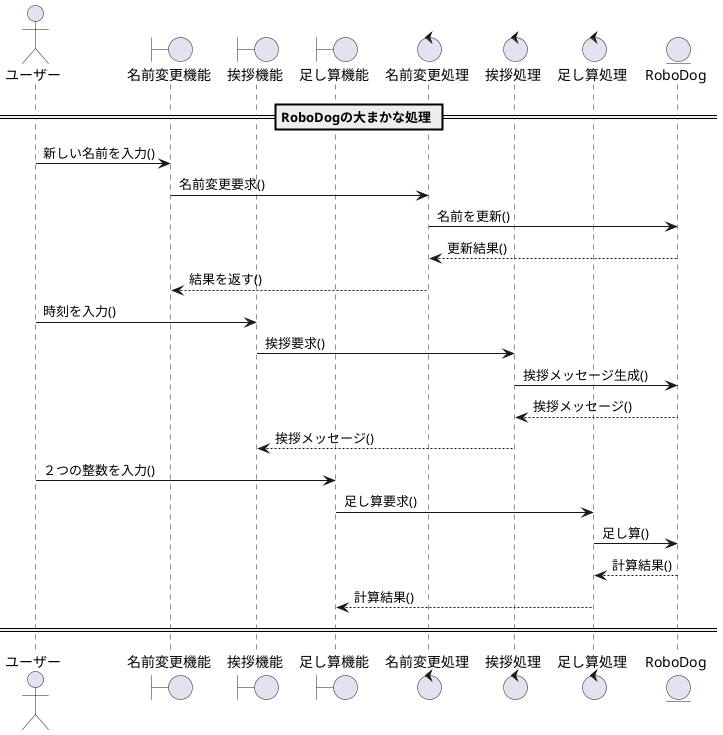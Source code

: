 @startuml RoboDog シーケンス図

actor ユーザー as User
boundary 名前変更機能 as NameChangeUI
boundary 挨拶機能 as GreetingUI
boundary 足し算機能 as AddUI
control 名前変更処理 as NameChangeCtrl
control 挨拶処理 as GreetingCtrl
control 足し算処理 as AddCtrl
entity RoboDog as RoboDog

== RoboDogの大まかな処理 ==
' 名前を変更する
User -> NameChangeUI : 新しい名前を入力()
NameChangeUI -> NameChangeCtrl : 名前変更要求()
NameChangeCtrl -> RoboDog : 名前を更新()
RoboDog --> NameChangeCtrl : 更新結果()
NameChangeCtrl --> NameChangeUI : 結果を返す()

' 時刻に応じた挨拶をする
User -> GreetingUI : 時刻を入力()
GreetingUI -> GreetingCtrl : 挨拶要求()
GreetingCtrl -> RoboDog : 挨拶メッセージ生成()
RoboDog --> GreetingCtrl : 挨拶メッセージ()
GreetingCtrl --> GreetingUI : 挨拶メッセージ()

' ２つの整数の足し算をする
User -> AddUI : ２つの整数を入力()
AddUI -> AddCtrl : 足し算要求()
AddCtrl -> RoboDog : 足し算()
RoboDog --> AddCtrl : 計算結果()
AddCtrl --> AddUI : 計算結果()

====

@enduml